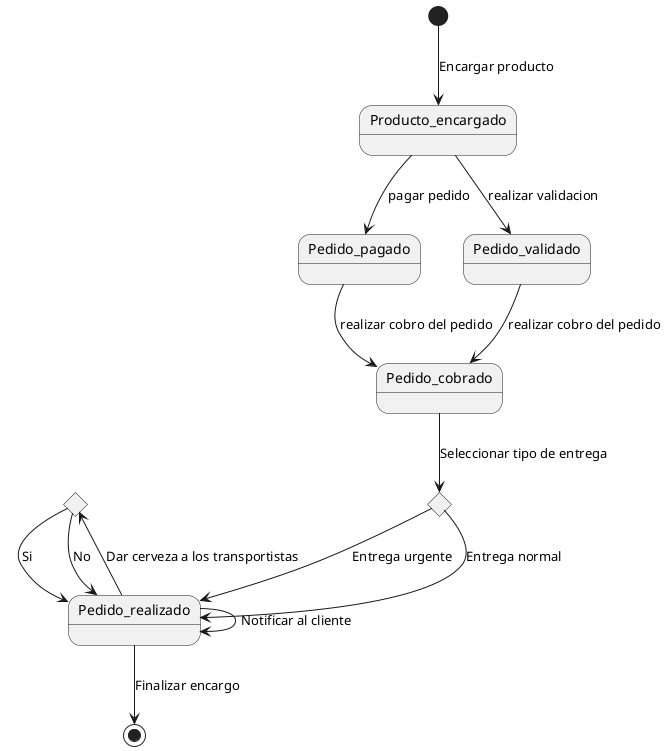 @startuml

state choice1 <<choice>>
state choice2 <<choice>>
[*] --> Producto_encargado: Encargar producto
Producto_encargado --> Pedido_pagado: pagar pedido
Producto_encargado --> Pedido_validado: realizar validacion
Pedido_validado --> Pedido_cobrado: realizar cobro del pedido
Pedido_pagado --> Pedido_cobrado: realizar cobro del pedido
Pedido_cobrado --> choice2: Seleccionar tipo de entrega
choice2--> Pedido_realizado: Entrega urgente
choice2--> Pedido_realizado: Entrega normal
Pedido_realizado --> Pedido_realizado: Notificar al cliente
choice1 --> Pedido_realizado: Si 
choice1 --> Pedido_realizado: No
Pedido_realizado --> choice1: Dar cerveza a los transportistas
Pedido_realizado --> [*]: Finalizar encargo

@enduml

